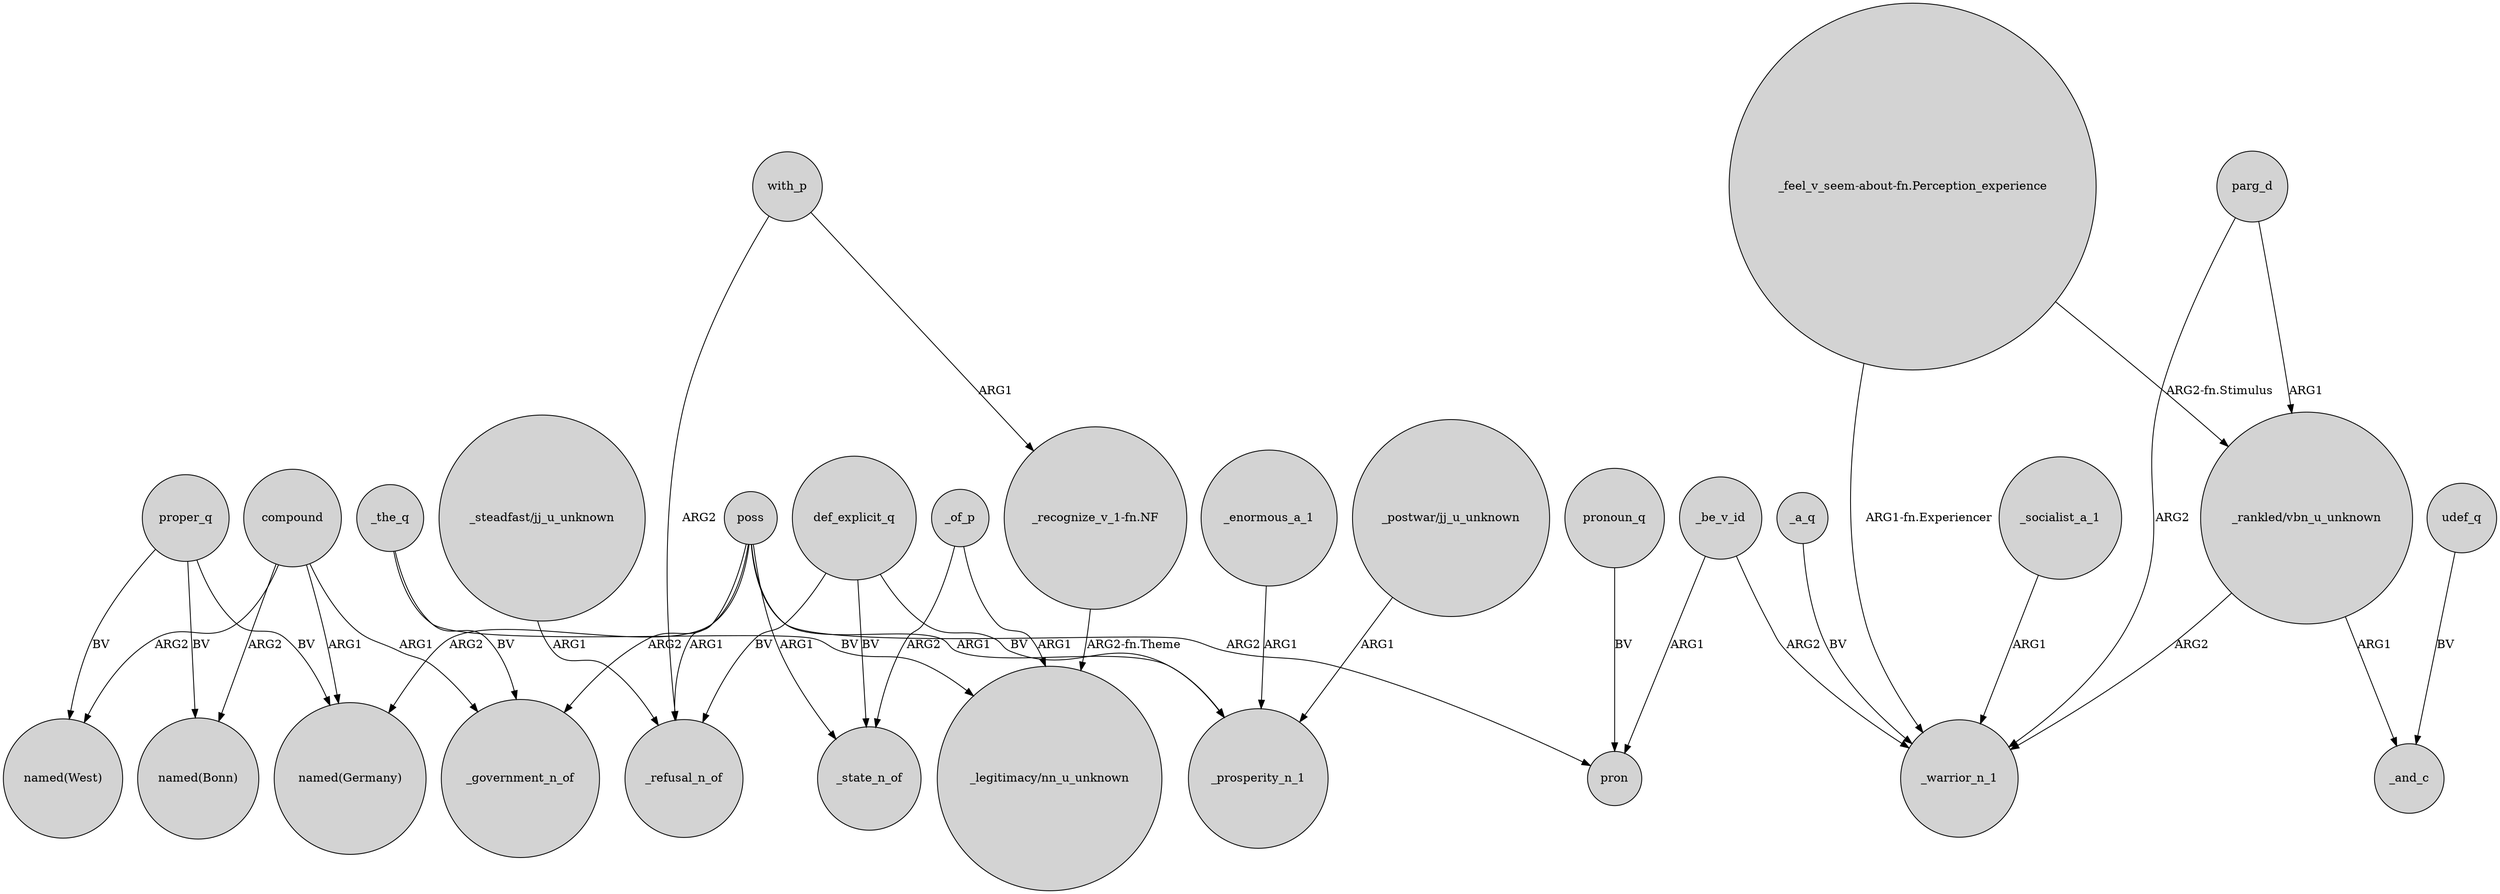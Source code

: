 digraph {
	node [shape=circle style=filled]
	proper_q -> "named(Bonn)" [label=BV]
	compound -> "named(West)" [label=ARG2]
	"_feel_v_seem-about-fn.Perception_experience" -> _warrior_n_1 [label="ARG1-fn.Experiencer"]
	proper_q -> "named(Germany)" [label=BV]
	"_steadfast/jj_u_unknown" -> _refusal_n_of [label=ARG1]
	"_feel_v_seem-about-fn.Perception_experience" -> "_rankled/vbn_u_unknown" [label="ARG2-fn.Stimulus"]
	poss -> pron [label=ARG2]
	compound -> _government_n_of [label=ARG1]
	parg_d -> _warrior_n_1 [label=ARG2]
	def_explicit_q -> _refusal_n_of [label=BV]
	def_explicit_q -> _state_n_of [label=BV]
	_be_v_id -> _warrior_n_1 [label=ARG2]
	def_explicit_q -> _prosperity_n_1 [label=BV]
	poss -> _refusal_n_of [label=ARG1]
	proper_q -> "named(West)" [label=BV]
	_a_q -> _warrior_n_1 [label=BV]
	_be_v_id -> pron [label=ARG1]
	_enormous_a_1 -> _prosperity_n_1 [label=ARG1]
	_of_p -> _state_n_of [label=ARG2]
	pronoun_q -> pron [label=BV]
	with_p -> "_recognize_v_1-fn.NF" [label=ARG1]
	_socialist_a_1 -> _warrior_n_1 [label=ARG1]
	"_rankled/vbn_u_unknown" -> _warrior_n_1 [label=ARG2]
	parg_d -> "_rankled/vbn_u_unknown" [label=ARG1]
	_the_q -> "_legitimacy/nn_u_unknown" [label=BV]
	compound -> "named(Germany)" [label=ARG1]
	"_rankled/vbn_u_unknown" -> _and_c [label=ARG1]
	with_p -> _refusal_n_of [label=ARG2]
	poss -> _prosperity_n_1 [label=ARG1]
	_the_q -> _government_n_of [label=BV]
	_of_p -> "_legitimacy/nn_u_unknown" [label=ARG1]
	compound -> "named(Bonn)" [label=ARG2]
	poss -> _state_n_of [label=ARG1]
	poss -> "named(Germany)" [label=ARG2]
	udef_q -> _and_c [label=BV]
	"_postwar/jj_u_unknown" -> _prosperity_n_1 [label=ARG1]
	poss -> _government_n_of [label=ARG2]
	"_recognize_v_1-fn.NF" -> "_legitimacy/nn_u_unknown" [label="ARG2-fn.Theme"]
}
